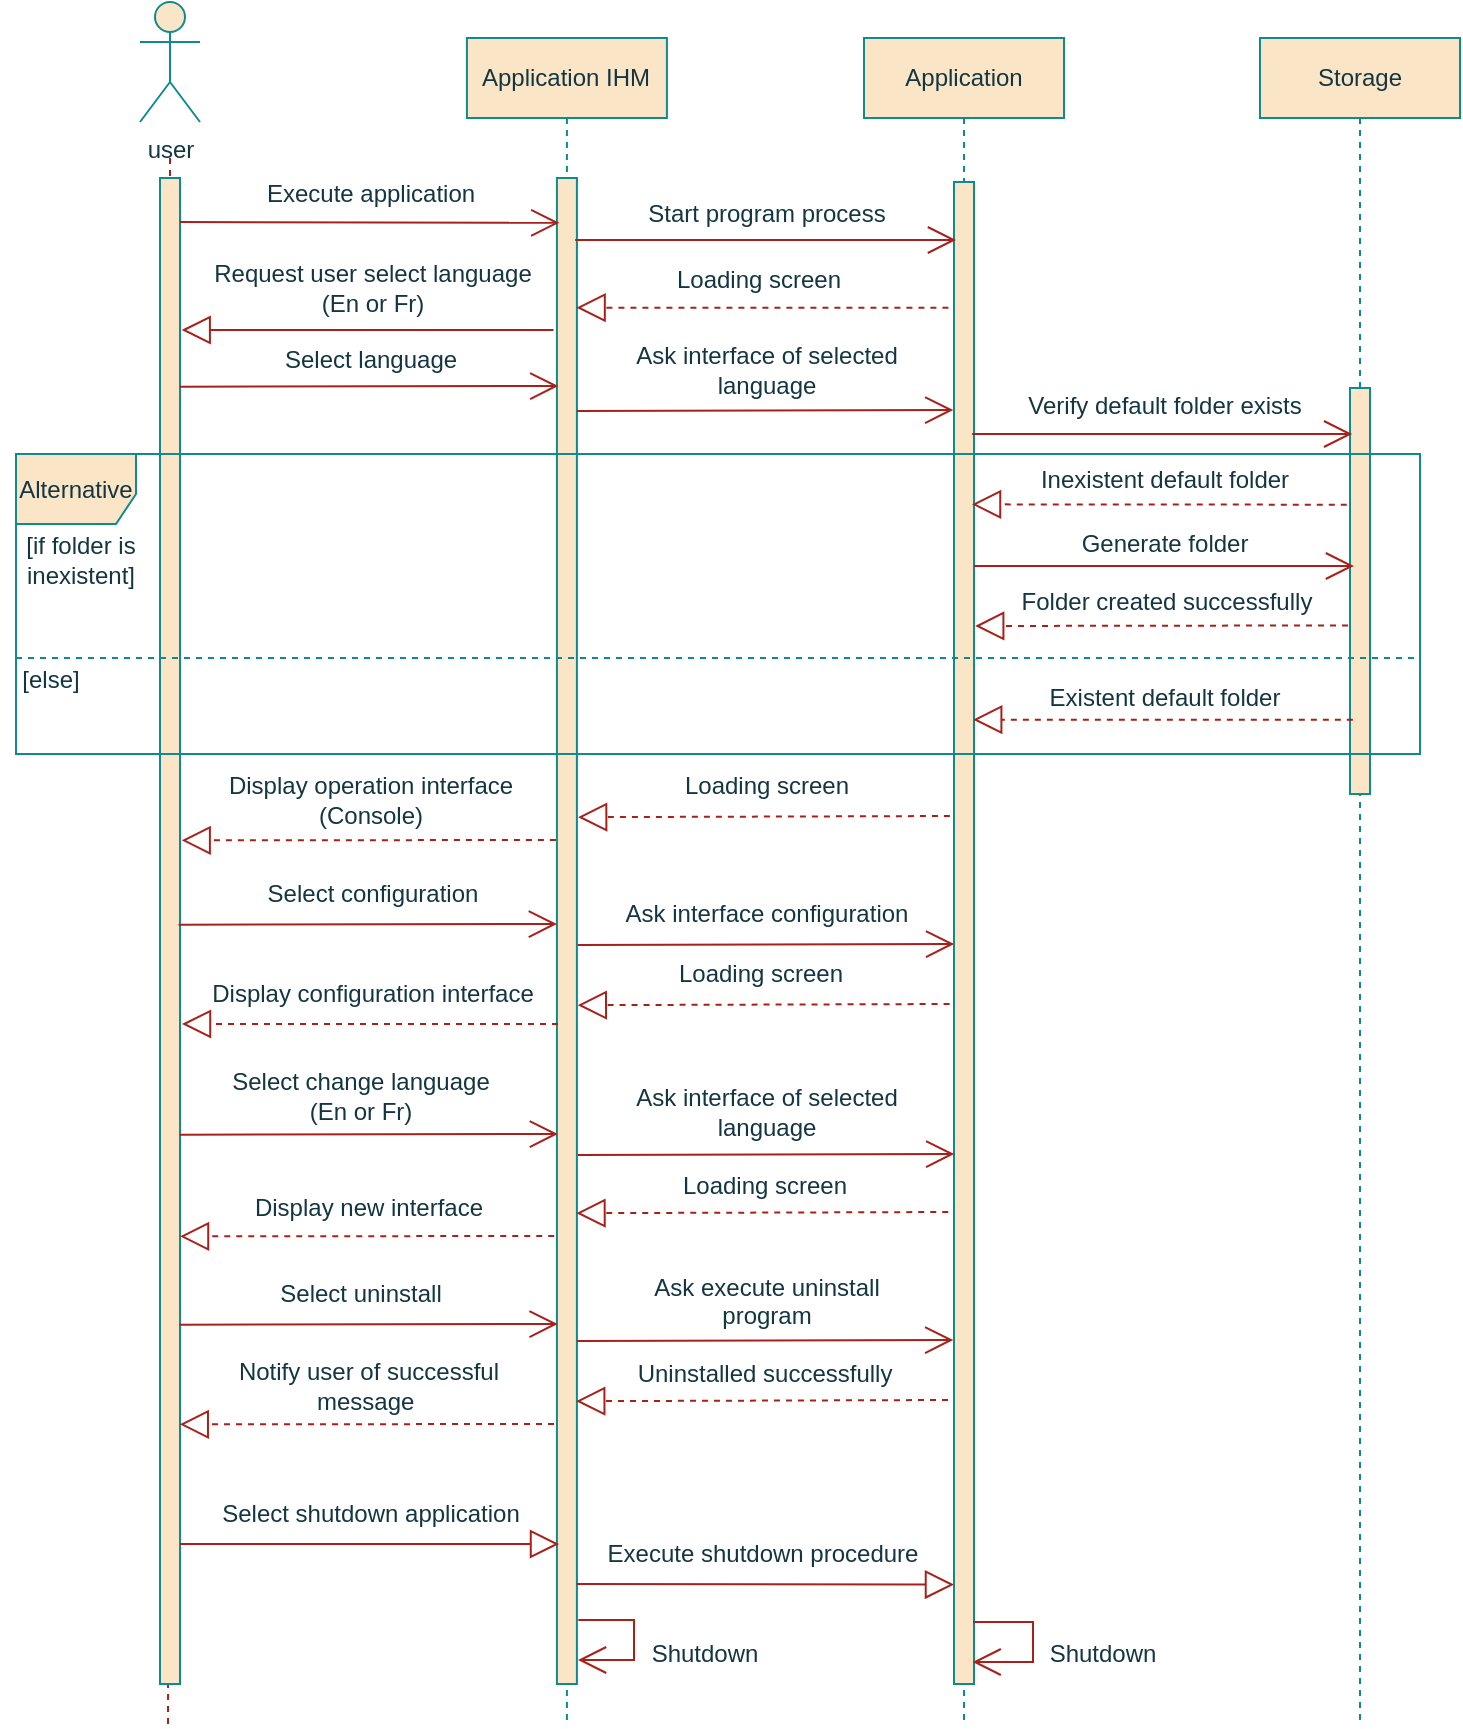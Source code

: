 <mxfile version="20.6.0" type="github">
  <diagram id="MyJDFgbNnC9lY3DK6d-x" name="Page-1">
    <mxGraphModel dx="769" dy="417" grid="1" gridSize="10" guides="1" tooltips="1" connect="1" arrows="1" fold="1" page="1" pageScale="1" pageWidth="413" pageHeight="291" background="#FFFFFF" math="0" shadow="0">
      <root>
        <mxCell id="0" />
        <mxCell id="1" parent="0" />
        <mxCell id="hzZ7OADZ9Wjstboydcab-135" value="" style="endArrow=none;dashed=1;html=1;rounded=0;labelBackgroundColor=#DAD2D8;strokeColor=#A8201A;fontColor=#143642;" parent="1" edge="1">
          <mxGeometry width="50" height="50" relative="1" as="geometry">
            <mxPoint x="114" y="920" as="sourcePoint" />
            <mxPoint x="115" y="137" as="targetPoint" />
          </mxGeometry>
        </mxCell>
        <mxCell id="hzZ7OADZ9Wjstboydcab-127" value="&lt;span style=&quot;&quot;&gt;Application IHM&lt;/span&gt;" style="shape=umlLifeline;perimeter=lifelinePerimeter;whiteSpace=wrap;html=1;container=0;collapsible=0;recursiveResize=0;outlineConnect=0;rounded=0;fillColor=#FAE5C7;strokeColor=#0F8B8D;fontColor=#143642;" parent="1" vertex="1">
          <mxGeometry x="263.46" y="77" width="100" height="843" as="geometry" />
        </mxCell>
        <mxCell id="hzZ7OADZ9Wjstboydcab-128" value="user" style="shape=umlActor;verticalLabelPosition=bottom;verticalAlign=top;html=1;rounded=0;fillColor=#FAE5C7;strokeColor=#0F8B8D;fontColor=#143642;" parent="1" vertex="1">
          <mxGeometry x="100" y="59" width="30" height="60" as="geometry" />
        </mxCell>
        <mxCell id="hzZ7OADZ9Wjstboydcab-129" value="&lt;span style=&quot;&quot;&gt;Application&lt;/span&gt;" style="shape=umlLifeline;perimeter=lifelinePerimeter;whiteSpace=wrap;html=1;container=0;collapsible=0;recursiveResize=0;outlineConnect=0;rounded=0;fillColor=#FAE5C7;strokeColor=#0F8B8D;fontColor=#143642;" parent="1" vertex="1">
          <mxGeometry x="462" y="77" width="100" height="843" as="geometry" />
        </mxCell>
        <mxCell id="hzZ7OADZ9Wjstboydcab-130" value="&lt;span style=&quot;&quot;&gt;Storage&lt;/span&gt;" style="shape=umlLifeline;perimeter=lifelinePerimeter;whiteSpace=wrap;html=1;container=0;collapsible=0;recursiveResize=0;outlineConnect=0;rounded=0;fillColor=#FAE5C7;strokeColor=#0F8B8D;fontColor=#143642;" parent="1" vertex="1">
          <mxGeometry x="660" y="77" width="100" height="843" as="geometry" />
        </mxCell>
        <mxCell id="hzZ7OADZ9Wjstboydcab-131" value="" style="html=1;points=[];perimeter=orthogonalPerimeter;rounded=0;glass=0;labelBackgroundColor=none;fillStyle=auto;fillColor=#FAE5C7;strokeColor=#0F8B8D;fontColor=#143642;" parent="1" vertex="1">
          <mxGeometry x="110" y="147" width="10" height="753" as="geometry" />
        </mxCell>
        <mxCell id="hzZ7OADZ9Wjstboydcab-132" value="" style="html=1;points=[];perimeter=orthogonalPerimeter;rounded=0;glass=0;labelBackgroundColor=none;fillStyle=auto;fillColor=#FAE5C7;strokeColor=#0F8B8D;fontColor=#143642;" parent="1" vertex="1">
          <mxGeometry x="308.46" y="147" width="10" height="753" as="geometry" />
        </mxCell>
        <mxCell id="hzZ7OADZ9Wjstboydcab-133" value="" style="html=1;points=[];perimeter=orthogonalPerimeter;rounded=0;glass=0;labelBackgroundColor=none;fillStyle=auto;fillColor=#FAE5C7;strokeColor=#0F8B8D;fontColor=#143642;" parent="1" vertex="1">
          <mxGeometry x="507" y="149" width="10" height="751" as="geometry" />
        </mxCell>
        <mxCell id="hzZ7OADZ9Wjstboydcab-175" value="Loading screen" style="text;html=1;align=center;verticalAlign=middle;resizable=0;points=[];autosize=1;strokeColor=none;fillColor=none;rounded=0;fontColor=#143642;" parent="1" vertex="1">
          <mxGeometry x="355.25" y="530" width="110" height="30" as="geometry" />
        </mxCell>
        <mxCell id="hzZ7OADZ9Wjstboydcab-176" value="" style="endArrow=block;dashed=1;endFill=0;endSize=12;html=1;rounded=0;exitX=-0.211;exitY=0.186;exitDx=0;exitDy=0;exitPerimeter=0;labelBackgroundColor=#DAD2D8;strokeColor=#A8201A;fontColor=#143642;" parent="1" edge="1">
          <mxGeometry width="160" relative="1" as="geometry">
            <mxPoint x="504.78" y="559.998" as="sourcePoint" />
            <mxPoint x="318.89" y="560.59" as="targetPoint" />
          </mxGeometry>
        </mxCell>
        <mxCell id="hzZ7OADZ9Wjstboydcab-177" value="Select configuration" style="text;html=1;align=center;verticalAlign=middle;resizable=0;points=[];autosize=1;strokeColor=none;fillColor=none;rounded=0;fontColor=#143642;" parent="1" vertex="1">
          <mxGeometry x="150.83" y="490" width="130" height="30" as="geometry" />
        </mxCell>
        <mxCell id="hzZ7OADZ9Wjstboydcab-178" value="" style="endArrow=open;endFill=1;endSize=12;html=1;rounded=0;entryX=0.071;entryY=0.165;entryDx=0;entryDy=0;entryPerimeter=0;labelBackgroundColor=#DAD2D8;strokeColor=#A8201A;fontColor=#143642;" parent="1" edge="1">
          <mxGeometry width="160" relative="1" as="geometry">
            <mxPoint x="119.29" y="520.38" as="sourcePoint" />
            <mxPoint x="308.46" y="520" as="targetPoint" />
          </mxGeometry>
        </mxCell>
        <mxCell id="hzZ7OADZ9Wjstboydcab-179" value="Display configuration&amp;nbsp;interface" style="text;html=1;align=center;verticalAlign=middle;resizable=0;points=[];autosize=1;strokeColor=none;fillColor=none;rounded=0;fontColor=#143642;" parent="1" vertex="1">
          <mxGeometry x="125.83" y="540" width="180" height="30" as="geometry" />
        </mxCell>
        <mxCell id="hzZ7OADZ9Wjstboydcab-180" value="" style="endArrow=block;dashed=1;endFill=0;endSize=12;html=1;rounded=0;labelBackgroundColor=#DAD2D8;strokeColor=#A8201A;fontColor=#143642;" parent="1" edge="1">
          <mxGeometry width="160" relative="1" as="geometry">
            <mxPoint x="309" y="570" as="sourcePoint" />
            <mxPoint x="120.987" y="570" as="targetPoint" />
          </mxGeometry>
        </mxCell>
        <mxCell id="hzZ7OADZ9Wjstboydcab-181" value="" style="endArrow=open;endFill=1;endSize=12;html=1;rounded=0;entryX=-0.083;entryY=0.173;entryDx=0;entryDy=0;entryPerimeter=0;labelBackgroundColor=#DAD2D8;strokeColor=#A8201A;fontColor=#143642;" parent="1" edge="1">
          <mxGeometry width="160" relative="1" as="geometry">
            <mxPoint x="318.91" y="530.56" as="sourcePoint" />
            <mxPoint x="507.08" y="530.004" as="targetPoint" />
          </mxGeometry>
        </mxCell>
        <mxCell id="hzZ7OADZ9Wjstboydcab-182" value="Ask interface configuration" style="text;html=1;align=center;verticalAlign=middle;resizable=0;points=[];autosize=1;strokeColor=none;fillColor=none;rounded=0;fontColor=#143642;" parent="1" vertex="1">
          <mxGeometry x="332.83" y="500" width="160" height="30" as="geometry" />
        </mxCell>
        <mxCell id="hzZ7OADZ9Wjstboydcab-183" value="" style="endArrow=block;endFill=0;endSize=12;html=1;rounded=0;entryX=-0.002;entryY=0.916;entryDx=0;entryDy=0;entryPerimeter=0;labelBackgroundColor=#DAD2D8;strokeColor=#A8201A;fontColor=#143642;" parent="1" edge="1">
          <mxGeometry width="160" relative="1" as="geometry">
            <mxPoint x="318.25" y="850.0" as="sourcePoint" />
            <mxPoint x="506.98" y="850.276" as="targetPoint" />
          </mxGeometry>
        </mxCell>
        <mxCell id="hzZ7OADZ9Wjstboydcab-184" value="" style="endArrow=block;endFill=0;endSize=12;html=1;rounded=0;labelBackgroundColor=#DAD2D8;strokeColor=#A8201A;fontColor=#143642;" parent="1" edge="1">
          <mxGeometry width="160" relative="1" as="geometry">
            <mxPoint x="120.0" y="830.0" as="sourcePoint" />
            <mxPoint x="309.5" y="830.0" as="targetPoint" />
          </mxGeometry>
        </mxCell>
        <mxCell id="hzZ7OADZ9Wjstboydcab-185" value="Execute shutdown procedure" style="text;html=1;align=center;verticalAlign=middle;resizable=0;points=[];autosize=1;strokeColor=none;fillColor=none;rounded=0;fontColor=#143642;" parent="1" vertex="1">
          <mxGeometry x="321.25" y="820" width="180" height="30" as="geometry" />
        </mxCell>
        <mxCell id="hzZ7OADZ9Wjstboydcab-186" value="Shutdown" style="text;html=1;align=center;verticalAlign=middle;resizable=0;points=[];autosize=1;strokeColor=none;fillColor=none;rounded=0;fontColor=#143642;" parent="1" vertex="1">
          <mxGeometry x="342.41" y="870" width="80" height="30" as="geometry" />
        </mxCell>
        <mxCell id="hzZ7OADZ9Wjstboydcab-187" value="" style="endArrow=open;endFill=1;endSize=12;html=1;rounded=0;labelBackgroundColor=#DAD2D8;strokeColor=#A8201A;fontColor=#143642;" parent="1" edge="1">
          <mxGeometry width="160" relative="1" as="geometry">
            <mxPoint x="516.5" y="869" as="sourcePoint" />
            <mxPoint x="516.31" y="889" as="targetPoint" />
            <Array as="points">
              <mxPoint x="546.5" y="869" />
              <mxPoint x="546.5" y="889" />
            </Array>
          </mxGeometry>
        </mxCell>
        <mxCell id="hzZ7OADZ9Wjstboydcab-188" value="Shutdown" style="text;html=1;align=center;verticalAlign=middle;resizable=0;points=[];autosize=1;strokeColor=none;fillColor=none;rounded=0;fontColor=#143642;" parent="1" vertex="1">
          <mxGeometry x="541.08" y="870" width="80" height="30" as="geometry" />
        </mxCell>
        <mxCell id="hzZ7OADZ9Wjstboydcab-189" value="Select shutdown application" style="text;html=1;align=center;verticalAlign=middle;resizable=0;points=[];autosize=1;strokeColor=none;fillColor=none;rounded=0;fontColor=#143642;" parent="1" vertex="1">
          <mxGeometry x="130" y="800" width="170" height="30" as="geometry" />
        </mxCell>
        <mxCell id="hzZ7OADZ9Wjstboydcab-190" value="" style="endArrow=open;endFill=1;endSize=12;html=1;rounded=0;labelBackgroundColor=#DAD2D8;strokeColor=#A8201A;fontColor=#143642;" parent="1" edge="1">
          <mxGeometry width="160" relative="1" as="geometry">
            <mxPoint x="319.17" y="868.0" as="sourcePoint" />
            <mxPoint x="319.003" y="888.0" as="targetPoint" />
            <Array as="points">
              <mxPoint x="347" y="868" />
              <mxPoint x="347" y="888" />
            </Array>
          </mxGeometry>
        </mxCell>
        <mxCell id="hzZ7OADZ9Wjstboydcab-198" value="Select change language&lt;br&gt;(En or Fr)" style="text;html=1;align=center;verticalAlign=middle;resizable=0;points=[];autosize=1;strokeColor=none;fillColor=none;rounded=0;fontColor=#143642;" parent="1" vertex="1">
          <mxGeometry x="135" y="586" width="150" height="40" as="geometry" />
        </mxCell>
        <mxCell id="hzZ7OADZ9Wjstboydcab-199" value="" style="endArrow=open;endFill=1;endSize=12;html=1;rounded=0;entryX=0.071;entryY=0.165;entryDx=0;entryDy=0;entryPerimeter=0;labelBackgroundColor=#DAD2D8;strokeColor=#A8201A;fontColor=#143642;" parent="1" edge="1">
          <mxGeometry width="160" relative="1" as="geometry">
            <mxPoint x="119.79" y="625.38" as="sourcePoint" />
            <mxPoint x="308.96" y="625" as="targetPoint" />
          </mxGeometry>
        </mxCell>
        <mxCell id="hzZ7OADZ9Wjstboydcab-202" value="" style="endArrow=open;endFill=1;endSize=12;html=1;rounded=0;entryX=-0.083;entryY=0.173;entryDx=0;entryDy=0;entryPerimeter=0;labelBackgroundColor=#DAD2D8;strokeColor=#A8201A;fontColor=#143642;" parent="1" edge="1">
          <mxGeometry width="160" relative="1" as="geometry">
            <mxPoint x="318.96" y="635.56" as="sourcePoint" />
            <mxPoint x="507.13" y="635.004" as="targetPoint" />
          </mxGeometry>
        </mxCell>
        <mxCell id="hzZ7OADZ9Wjstboydcab-249" value="Ask interface of selected &lt;br&gt;language" style="text;html=1;align=center;verticalAlign=middle;resizable=0;points=[];autosize=1;strokeColor=none;fillColor=none;rounded=0;fontColor=#143642;" parent="1" vertex="1">
          <mxGeometry x="337.83" y="594" width="150" height="40" as="geometry" />
        </mxCell>
        <mxCell id="hzZ7OADZ9Wjstboydcab-250" value="" style="endArrow=block;dashed=1;endFill=0;endSize=12;html=1;rounded=0;exitX=-0.125;exitY=0.144;exitDx=0;exitDy=0;exitPerimeter=0;labelBackgroundColor=#DAD2D8;strokeColor=#A8201A;fontColor=#143642;" parent="1" edge="1">
          <mxGeometry width="160" relative="1" as="geometry">
            <mxPoint x="307.12" y="676.002" as="sourcePoint" />
            <mxPoint x="119.997" y="676.17" as="targetPoint" />
          </mxGeometry>
        </mxCell>
        <mxCell id="hzZ7OADZ9Wjstboydcab-251" value="Display new interface" style="text;html=1;align=center;verticalAlign=middle;resizable=0;points=[];autosize=1;strokeColor=none;fillColor=none;rounded=0;fontColor=#143642;" parent="1" vertex="1">
          <mxGeometry x="144.17" y="647" width="140" height="30" as="geometry" />
        </mxCell>
        <mxCell id="hzZ7OADZ9Wjstboydcab-252" value="Loading screen" style="text;html=1;align=center;verticalAlign=middle;resizable=0;points=[];autosize=1;strokeColor=none;fillColor=none;rounded=0;fontColor=#143642;" parent="1" vertex="1">
          <mxGeometry x="357" y="636" width="110" height="30" as="geometry" />
        </mxCell>
        <mxCell id="hzZ7OADZ9Wjstboydcab-253" value="" style="endArrow=block;dashed=1;endFill=0;endSize=12;html=1;rounded=0;exitX=-0.211;exitY=0.186;exitDx=0;exitDy=0;exitPerimeter=0;labelBackgroundColor=#DAD2D8;strokeColor=#A8201A;fontColor=#143642;" parent="1" edge="1">
          <mxGeometry width="160" relative="1" as="geometry">
            <mxPoint x="504.12" y="663.998" as="sourcePoint" />
            <mxPoint x="318.23" y="664.59" as="targetPoint" />
          </mxGeometry>
        </mxCell>
        <mxCell id="Kjhd1fvxAveM9Puro8ov-1" value="" style="html=1;points=[];perimeter=orthogonalPerimeter;rounded=0;glass=0;labelBackgroundColor=none;fillStyle=auto;fillColor=#FAE5C7;strokeColor=#0F8B8D;fontColor=#143642;" parent="1" vertex="1">
          <mxGeometry x="705" y="252" width="10" height="203" as="geometry" />
        </mxCell>
        <mxCell id="Kjhd1fvxAveM9Puro8ov-2" value="" style="endArrow=block;dashed=1;endFill=0;endSize=12;html=1;rounded=0;exitX=-0.161;exitY=0.058;exitDx=0;exitDy=0;exitPerimeter=0;labelBackgroundColor=#DAD2D8;strokeColor=#A8201A;fontColor=#143642;" parent="1" edge="1">
          <mxGeometry width="160" relative="1" as="geometry">
            <mxPoint x="703.39" y="310.35" as="sourcePoint" />
            <mxPoint x="516.0" y="310.17" as="targetPoint" />
          </mxGeometry>
        </mxCell>
        <mxCell id="Kjhd1fvxAveM9Puro8ov-3" value="" style="endArrow=block;dashed=1;endFill=0;endSize=12;html=1;rounded=0;labelBackgroundColor=#DAD2D8;strokeColor=#A8201A;fontColor=#143642;" parent="1" edge="1">
          <mxGeometry width="160" relative="1" as="geometry">
            <mxPoint x="504.21" y="211.82" as="sourcePoint" />
            <mxPoint x="318.29" y="211.82" as="targetPoint" />
          </mxGeometry>
        </mxCell>
        <mxCell id="Kjhd1fvxAveM9Puro8ov-4" value="" style="endArrow=open;endFill=1;endSize=12;html=1;rounded=0;targetPerimeterSpacing=-4;sourcePerimeterSpacing=3;labelBackgroundColor=#DAD2D8;strokeColor=#A8201A;fontColor=#143642;" parent="1" edge="1">
          <mxGeometry width="160" relative="1" as="geometry">
            <mxPoint x="517" y="341.0" as="sourcePoint" />
            <mxPoint x="707" y="341.0" as="targetPoint" />
          </mxGeometry>
        </mxCell>
        <mxCell id="Kjhd1fvxAveM9Puro8ov-5" value="" style="endArrow=block;dashed=1;endFill=0;endSize=12;html=1;rounded=0;targetPerimeterSpacing=-4;sourcePerimeterSpacing=3;labelBackgroundColor=#DAD2D8;strokeColor=#A8201A;fontColor=#143642;" parent="1" edge="1">
          <mxGeometry width="160" relative="1" as="geometry">
            <mxPoint x="706.42" y="417.83" as="sourcePoint" />
            <mxPoint x="516.587" y="417.83" as="targetPoint" />
          </mxGeometry>
        </mxCell>
        <mxCell id="Kjhd1fvxAveM9Puro8ov-6" value="" style="endArrow=open;endFill=1;endSize=12;html=1;rounded=0;entryX=0.118;entryY=0.021;entryDx=0;entryDy=0;entryPerimeter=0;labelBackgroundColor=#DAD2D8;strokeColor=#A8201A;fontColor=#143642;" parent="1" edge="1">
          <mxGeometry width="160" relative="1" as="geometry">
            <mxPoint x="120" y="169.0" as="sourcePoint" />
            <mxPoint x="309.64" y="169.423" as="targetPoint" />
          </mxGeometry>
        </mxCell>
        <mxCell id="Kjhd1fvxAveM9Puro8ov-7" value="Start program process" style="text;html=1;align=center;verticalAlign=middle;resizable=0;points=[];autosize=1;strokeColor=none;fillColor=none;rounded=0;fontColor=#143642;" parent="1" vertex="1">
          <mxGeometry x="343" y="150" width="140" height="30" as="geometry" />
        </mxCell>
        <mxCell id="Kjhd1fvxAveM9Puro8ov-8" value="" style="endArrow=open;endFill=1;endSize=12;html=1;rounded=0;exitX=0.913;exitY=0.022;exitDx=0;exitDy=0;exitPerimeter=0;labelBackgroundColor=#DAD2D8;strokeColor=#A8201A;fontColor=#143642;" parent="1" edge="1">
          <mxGeometry width="160" relative="1" as="geometry">
            <mxPoint x="317.59" y="178.016" as="sourcePoint" />
            <mxPoint x="508" y="178.0" as="targetPoint" />
          </mxGeometry>
        </mxCell>
        <mxCell id="Kjhd1fvxAveM9Puro8ov-9" value="" style="endArrow=block;dashed=1;endFill=0;endSize=12;html=1;rounded=0;exitX=-0.125;exitY=0.144;exitDx=0;exitDy=0;exitPerimeter=0;labelBackgroundColor=#DAD2D8;strokeColor=#A8201A;fontColor=#143642;" parent="1" edge="1">
          <mxGeometry width="160" relative="1" as="geometry">
            <mxPoint x="307.95" y="478.002" as="sourcePoint" />
            <mxPoint x="120.827" y="478.17" as="targetPoint" />
          </mxGeometry>
        </mxCell>
        <mxCell id="Kjhd1fvxAveM9Puro8ov-10" value="Verify default folder exists" style="text;html=1;align=center;verticalAlign=middle;resizable=0;points=[];autosize=1;strokeColor=none;fillColor=none;rounded=0;fontColor=#143642;" parent="1" vertex="1">
          <mxGeometry x="531.5" y="246" width="160" height="30" as="geometry" />
        </mxCell>
        <mxCell id="Kjhd1fvxAveM9Puro8ov-11" value="Alternative" style="shape=umlFrame;whiteSpace=wrap;html=1;width=60;height=35;fillColor=#FAE5C7;strokeColor=#0F8B8D;fontColor=#143642;rounded=0;" parent="1" vertex="1">
          <mxGeometry x="38" y="285" width="702" height="150" as="geometry" />
        </mxCell>
        <mxCell id="Kjhd1fvxAveM9Puro8ov-12" value="Loading screen" style="text;html=1;align=center;verticalAlign=middle;resizable=0;points=[];autosize=1;strokeColor=none;fillColor=none;rounded=0;fontColor=#143642;" parent="1" vertex="1">
          <mxGeometry x="354.0" y="183" width="110" height="30" as="geometry" />
        </mxCell>
        <mxCell id="Kjhd1fvxAveM9Puro8ov-13" value="[if folder is &lt;br&gt;inexistent]" style="text;html=1;align=center;verticalAlign=middle;resizable=0;points=[];autosize=1;strokeColor=none;fillColor=none;fontColor=#143642;rounded=0;" parent="1" vertex="1">
          <mxGeometry x="30" y="318" width="80" height="40" as="geometry" />
        </mxCell>
        <mxCell id="Kjhd1fvxAveM9Puro8ov-14" value="[else]" style="text;html=1;align=center;verticalAlign=middle;resizable=0;points=[];autosize=1;strokeColor=none;fillColor=none;fontColor=#143642;rounded=0;" parent="1" vertex="1">
          <mxGeometry x="30" y="383" width="50" height="30" as="geometry" />
        </mxCell>
        <mxCell id="Kjhd1fvxAveM9Puro8ov-15" value="Inexistent default folder" style="text;html=1;align=center;verticalAlign=middle;resizable=0;points=[];autosize=1;strokeColor=none;fillColor=none;rounded=0;fontColor=#143642;" parent="1" vertex="1">
          <mxGeometry x="537.0" y="283.17" width="150" height="30" as="geometry" />
        </mxCell>
        <mxCell id="Kjhd1fvxAveM9Puro8ov-16" value="" style="line;strokeWidth=1;fillColor=none;align=left;verticalAlign=middle;spacingTop=-1;spacingLeft=3;spacingRight=3;rotatable=0;labelPosition=right;points=[];portConstraint=eastwest;dashed=1;labelBackgroundColor=#DAD2D8;strokeColor=#0F8B8D;fontColor=#143642;rounded=0;" parent="1" vertex="1">
          <mxGeometry x="38" y="383" width="700" height="8" as="geometry" />
        </mxCell>
        <mxCell id="Kjhd1fvxAveM9Puro8ov-17" value="Generate folder" style="text;html=1;align=center;verticalAlign=middle;resizable=0;points=[];autosize=1;strokeColor=none;fillColor=none;rounded=0;fontColor=#143642;" parent="1" vertex="1">
          <mxGeometry x="557.42" y="315" width="110" height="30" as="geometry" />
        </mxCell>
        <mxCell id="Kjhd1fvxAveM9Puro8ov-18" value="Existent default folder" style="text;html=1;align=center;verticalAlign=middle;resizable=0;points=[];autosize=1;strokeColor=none;fillColor=none;rounded=0;fontColor=#143642;" parent="1" vertex="1">
          <mxGeometry x="541.5" y="392" width="140" height="30" as="geometry" />
        </mxCell>
        <mxCell id="Kjhd1fvxAveM9Puro8ov-19" value="Display operation interface&lt;br&gt;(Console)" style="text;html=1;align=center;verticalAlign=middle;resizable=0;points=[];autosize=1;strokeColor=none;fillColor=none;rounded=0;fontColor=#143642;" parent="1" vertex="1">
          <mxGeometry x="130" y="438" width="170" height="40" as="geometry" />
        </mxCell>
        <mxCell id="Kjhd1fvxAveM9Puro8ov-20" value="" style="endArrow=open;endFill=1;endSize=12;html=1;rounded=0;targetPerimeterSpacing=-4;sourcePerimeterSpacing=3;labelBackgroundColor=#DAD2D8;strokeColor=#A8201A;fontColor=#143642;" parent="1" edge="1">
          <mxGeometry width="160" relative="1" as="geometry">
            <mxPoint x="516.08" y="275.0" as="sourcePoint" />
            <mxPoint x="706.08" y="275.0" as="targetPoint" />
          </mxGeometry>
        </mxCell>
        <mxCell id="Kjhd1fvxAveM9Puro8ov-21" value="" style="endArrow=block;dashed=1;endFill=0;endSize=12;html=1;rounded=0;targetPerimeterSpacing=-4;sourcePerimeterSpacing=3;exitX=-0.099;exitY=0.603;exitDx=0;exitDy=0;exitPerimeter=0;labelBackgroundColor=#DAD2D8;strokeColor=#A8201A;fontColor=#143642;" parent="1" edge="1">
          <mxGeometry width="160" relative="1" as="geometry">
            <mxPoint x="704.01" y="370.72" as="sourcePoint" />
            <mxPoint x="517.587" y="371.0" as="targetPoint" />
          </mxGeometry>
        </mxCell>
        <mxCell id="Kjhd1fvxAveM9Puro8ov-22" value="Folder created successfully" style="text;html=1;align=center;verticalAlign=middle;resizable=0;points=[];autosize=1;strokeColor=none;fillColor=none;rounded=0;fontColor=#143642;" parent="1" vertex="1">
          <mxGeometry x="527.5" y="344.0" width="170" height="30" as="geometry" />
        </mxCell>
        <mxCell id="Kjhd1fvxAveM9Puro8ov-23" value="Request user select language&lt;br&gt;(En or Fr)" style="text;html=1;align=center;verticalAlign=middle;resizable=0;points=[];autosize=1;strokeColor=none;fillColor=none;rounded=0;fontColor=#143642;" parent="1" vertex="1">
          <mxGeometry x="125.83" y="182" width="180" height="40" as="geometry" />
        </mxCell>
        <mxCell id="Kjhd1fvxAveM9Puro8ov-24" value="" style="endArrow=block;endFill=0;endSize=12;html=1;rounded=0;labelBackgroundColor=#DAD2D8;strokeColor=#A8201A;fontColor=#143642;" parent="1" edge="1">
          <mxGeometry width="160" relative="1" as="geometry">
            <mxPoint x="306.75" y="223.0" as="sourcePoint" />
            <mxPoint x="120.83" y="223.0" as="targetPoint" />
          </mxGeometry>
        </mxCell>
        <mxCell id="Kjhd1fvxAveM9Puro8ov-25" value="Select language" style="text;html=1;align=center;verticalAlign=middle;resizable=0;points=[];autosize=1;strokeColor=none;fillColor=none;rounded=0;fontColor=#143642;" parent="1" vertex="1">
          <mxGeometry x="160" y="223" width="110" height="30" as="geometry" />
        </mxCell>
        <mxCell id="Kjhd1fvxAveM9Puro8ov-26" value="" style="endArrow=open;endFill=1;endSize=12;html=1;rounded=0;entryX=0.071;entryY=0.165;entryDx=0;entryDy=0;entryPerimeter=0;labelBackgroundColor=#DAD2D8;strokeColor=#A8201A;fontColor=#143642;" parent="1" edge="1">
          <mxGeometry width="160" relative="1" as="geometry">
            <mxPoint x="120" y="251.38" as="sourcePoint" />
            <mxPoint x="309.17" y="251.0" as="targetPoint" />
          </mxGeometry>
        </mxCell>
        <mxCell id="Kjhd1fvxAveM9Puro8ov-27" value="Loading screen" style="text;html=1;align=center;verticalAlign=middle;resizable=0;points=[];autosize=1;strokeColor=none;fillColor=none;rounded=0;fontColor=#143642;" parent="1" vertex="1">
          <mxGeometry x="357.83" y="436" width="110" height="30" as="geometry" />
        </mxCell>
        <mxCell id="Kjhd1fvxAveM9Puro8ov-28" value="" style="endArrow=block;dashed=1;endFill=0;endSize=12;html=1;rounded=0;exitX=-0.211;exitY=0.186;exitDx=0;exitDy=0;exitPerimeter=0;labelBackgroundColor=#DAD2D8;strokeColor=#A8201A;fontColor=#143642;" parent="1" edge="1">
          <mxGeometry width="160" relative="1" as="geometry">
            <mxPoint x="504.95" y="465.998" as="sourcePoint" />
            <mxPoint x="319.06" y="466.59" as="targetPoint" />
          </mxGeometry>
        </mxCell>
        <mxCell id="Kjhd1fvxAveM9Puro8ov-29" value="" style="endArrow=open;endFill=1;endSize=12;html=1;rounded=0;entryX=-0.083;entryY=0.173;entryDx=0;entryDy=0;entryPerimeter=0;labelBackgroundColor=#DAD2D8;strokeColor=#A8201A;fontColor=#143642;" parent="1" edge="1">
          <mxGeometry width="160" relative="1" as="geometry">
            <mxPoint x="318.46" y="263.56" as="sourcePoint" />
            <mxPoint x="506.63" y="263.004" as="targetPoint" />
          </mxGeometry>
        </mxCell>
        <mxCell id="Kjhd1fvxAveM9Puro8ov-30" value="Ask interface of selected &lt;br&gt;language" style="text;html=1;align=center;verticalAlign=middle;resizable=0;points=[];autosize=1;strokeColor=none;fillColor=none;rounded=0;fontColor=#143642;" parent="1" vertex="1">
          <mxGeometry x="337.83" y="223" width="150" height="40" as="geometry" />
        </mxCell>
        <mxCell id="Kjhd1fvxAveM9Puro8ov-31" value="Execute application" style="text;html=1;align=center;verticalAlign=middle;resizable=0;points=[];autosize=1;strokeColor=none;fillColor=none;rounded=0;fontColor=#143642;" parent="1" vertex="1">
          <mxGeometry x="150" y="140" width="130" height="30" as="geometry" />
        </mxCell>
        <mxCell id="hqVGJ66W8J-zlILNhwa7-2" value="Select uninstall" style="text;html=1;align=center;verticalAlign=middle;resizable=0;points=[];autosize=1;strokeColor=none;fillColor=none;rounded=0;fontColor=#143642;" vertex="1" parent="1">
          <mxGeometry x="159.87" y="690" width="100" height="30" as="geometry" />
        </mxCell>
        <mxCell id="hqVGJ66W8J-zlILNhwa7-3" value="" style="endArrow=open;endFill=1;endSize=12;html=1;rounded=0;entryX=0.071;entryY=0.165;entryDx=0;entryDy=0;entryPerimeter=0;labelBackgroundColor=#DAD2D8;strokeColor=#A8201A;fontColor=#143642;" edge="1" parent="1">
          <mxGeometry width="160" relative="1" as="geometry">
            <mxPoint x="119.66" y="720.38" as="sourcePoint" />
            <mxPoint x="308.83" y="720" as="targetPoint" />
          </mxGeometry>
        </mxCell>
        <mxCell id="hqVGJ66W8J-zlILNhwa7-4" value="" style="endArrow=open;endFill=1;endSize=12;html=1;rounded=0;entryX=-0.083;entryY=0.173;entryDx=0;entryDy=0;entryPerimeter=0;labelBackgroundColor=#DAD2D8;strokeColor=#A8201A;fontColor=#143642;" edge="1" parent="1">
          <mxGeometry width="160" relative="1" as="geometry">
            <mxPoint x="318.46" y="728.56" as="sourcePoint" />
            <mxPoint x="506.63" y="728.004" as="targetPoint" />
          </mxGeometry>
        </mxCell>
        <mxCell id="hqVGJ66W8J-zlILNhwa7-5" value="Ask execute uninstall &lt;br&gt;program&lt;br&gt;&amp;nbsp;" style="text;html=1;align=center;verticalAlign=middle;resizable=0;points=[];autosize=1;strokeColor=none;fillColor=none;rounded=0;fontColor=#143642;" vertex="1" parent="1">
          <mxGeometry x="342.83" y="686" width="140" height="60" as="geometry" />
        </mxCell>
        <mxCell id="hqVGJ66W8J-zlILNhwa7-6" value="" style="endArrow=block;dashed=1;endFill=0;endSize=12;html=1;rounded=0;exitX=-0.125;exitY=0.144;exitDx=0;exitDy=0;exitPerimeter=0;labelBackgroundColor=#DAD2D8;strokeColor=#A8201A;fontColor=#143642;" edge="1" parent="1">
          <mxGeometry width="160" relative="1" as="geometry">
            <mxPoint x="306.99" y="770.002" as="sourcePoint" />
            <mxPoint x="119.867" y="770.17" as="targetPoint" />
          </mxGeometry>
        </mxCell>
        <mxCell id="hqVGJ66W8J-zlILNhwa7-7" value="Notify user of successful &lt;br&gt;message&amp;nbsp;" style="text;html=1;align=center;verticalAlign=middle;resizable=0;points=[];autosize=1;strokeColor=none;fillColor=none;rounded=0;fontColor=#143642;" vertex="1" parent="1">
          <mxGeometry x="139.04" y="731" width="150" height="40" as="geometry" />
        </mxCell>
        <mxCell id="hqVGJ66W8J-zlILNhwa7-8" value="Uninstalled successfully" style="text;html=1;align=center;verticalAlign=middle;resizable=0;points=[];autosize=1;strokeColor=none;fillColor=none;rounded=0;fontColor=#143642;" vertex="1" parent="1">
          <mxGeometry x="336.87" y="730" width="150" height="30" as="geometry" />
        </mxCell>
        <mxCell id="hqVGJ66W8J-zlILNhwa7-9" value="" style="endArrow=block;dashed=1;endFill=0;endSize=12;html=1;rounded=0;exitX=-0.211;exitY=0.186;exitDx=0;exitDy=0;exitPerimeter=0;labelBackgroundColor=#DAD2D8;strokeColor=#A8201A;fontColor=#143642;" edge="1" parent="1">
          <mxGeometry width="160" relative="1" as="geometry">
            <mxPoint x="503.99" y="757.998" as="sourcePoint" />
            <mxPoint x="318.1" y="758.59" as="targetPoint" />
          </mxGeometry>
        </mxCell>
      </root>
    </mxGraphModel>
  </diagram>
</mxfile>
